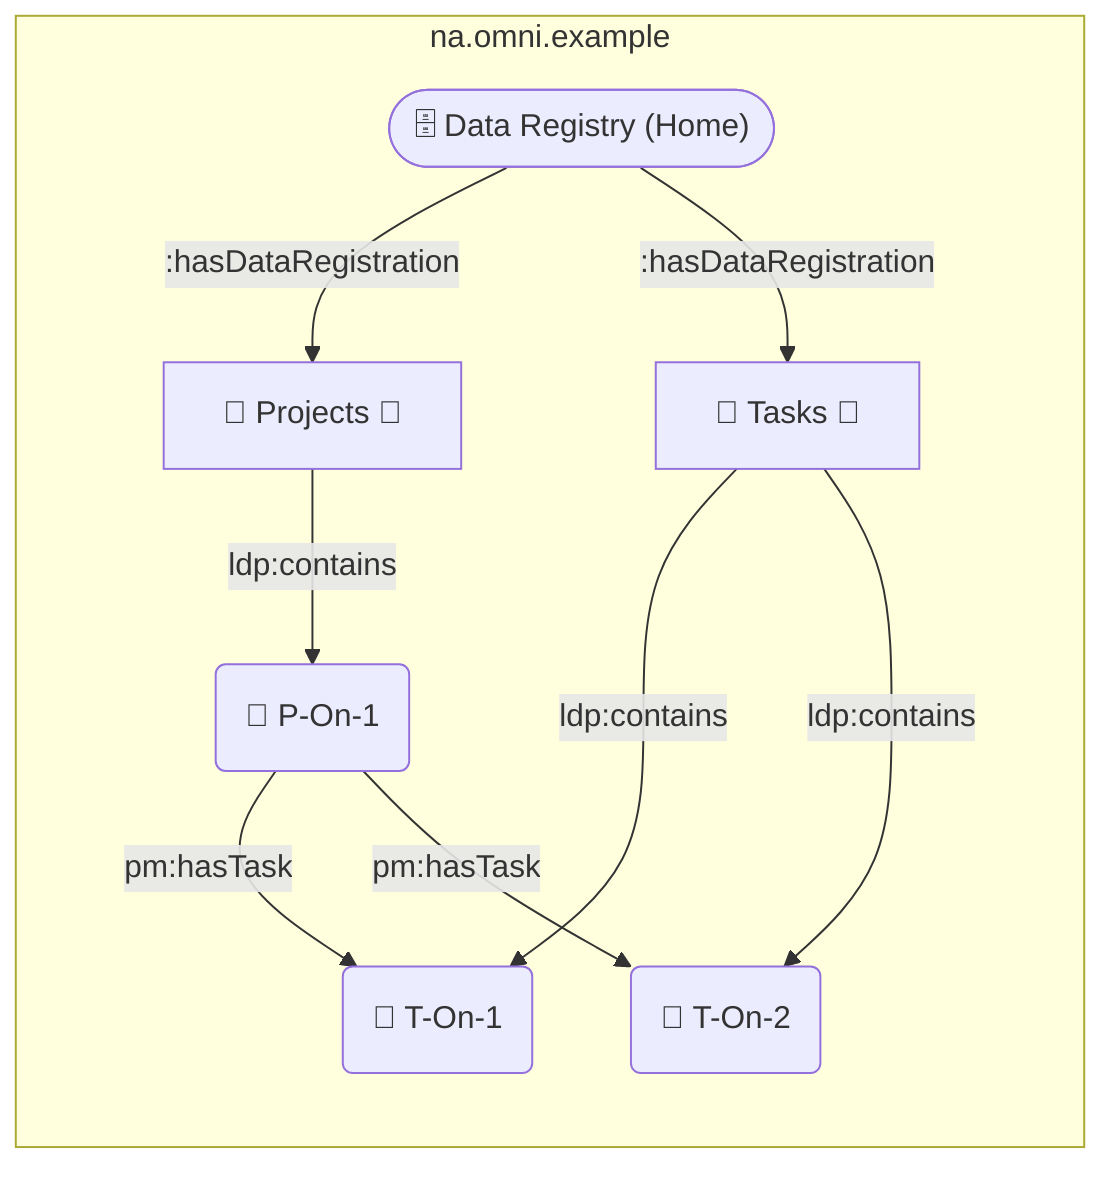 flowchart LR

  OmniNaRegistry(["🗄️ Data Registry (Home)"])
  OmniNaProjects["📁 Projects 🌿"]
  OmniNaTasks["📁 Tasks 🌿"]
  POn1("📄 P-On-1")
  TOn1("📄 T-On-1")
  TOn2("📄 T-On-2")

  subgraph na.omni.example
    OmniNaRegistry -- :hasDataRegistration --> OmniNaProjects
    OmniNaProjects -- ldp:contains --> POn1
    OmniNaRegistry -- :hasDataRegistration --> OmniNaTasks
    OmniNaTasks -- ldp:contains ---> TOn1
    OmniNaTasks -- ldp:contains ---> TOn2
    POn1 -- pm:hasTask --> TOn1
    POn1 -- pm:hasTask --> TOn2
  end